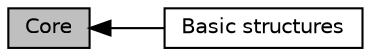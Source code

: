 digraph "Core"
{
  edge [fontname="Helvetica",fontsize="10",labelfontname="Helvetica",labelfontsize="10"];
  node [fontname="Helvetica",fontsize="10",shape=box];
  rankdir=LR;
  Node1 [label="Core",height=0.2,width=0.4,color="black", fillcolor="grey75", style="filled", fontcolor="black",tooltip=" "];
  Node2 [label="Basic structures",height=0.2,width=0.4,color="black", fillcolor="white", style="filled",URL="$group__core__basic.html",tooltip=" "];
  Node1->Node2 [shape=plaintext, dir="back", style="solid"];
}
